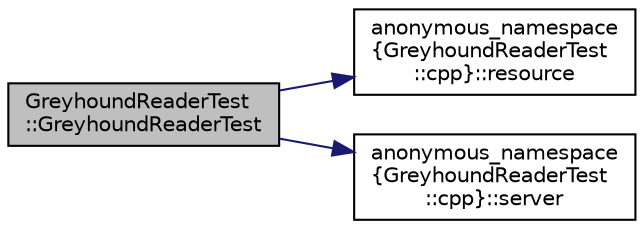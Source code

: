 digraph "GreyhoundReaderTest::GreyhoundReaderTest"
{
  edge [fontname="Helvetica",fontsize="10",labelfontname="Helvetica",labelfontsize="10"];
  node [fontname="Helvetica",fontsize="10",shape=record];
  rankdir="LR";
  Node1 [label="GreyhoundReaderTest\l::GreyhoundReaderTest",height=0.2,width=0.4,color="black", fillcolor="grey75", style="filled", fontcolor="black"];
  Node1 -> Node2 [color="midnightblue",fontsize="10",style="solid",fontname="Helvetica"];
  Node2 [label="anonymous_namespace\l\{GreyhoundReaderTest\l::cpp\}::resource",height=0.2,width=0.4,color="black", fillcolor="white", style="filled",URL="$namespaceanonymous__namespace_02GreyhoundReaderTest_8cpp_03.html#a92fd5f4c0ab6dbfa48b72655323e6a13"];
  Node1 -> Node3 [color="midnightblue",fontsize="10",style="solid",fontname="Helvetica"];
  Node3 [label="anonymous_namespace\l\{GreyhoundReaderTest\l::cpp\}::server",height=0.2,width=0.4,color="black", fillcolor="white", style="filled",URL="$namespaceanonymous__namespace_02GreyhoundReaderTest_8cpp_03.html#a7200ea768e86bfd4c006f53006dbc6d8"];
}
